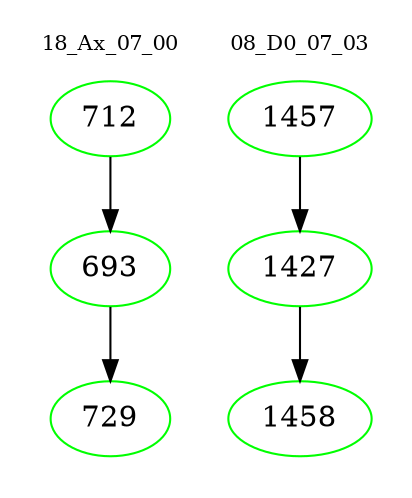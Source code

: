 digraph{
subgraph cluster_0 {
color = white
label = "18_Ax_07_00";
fontsize=10;
T0_712 [label="712", color="green"]
T0_712 -> T0_693 [color="black"]
T0_693 [label="693", color="green"]
T0_693 -> T0_729 [color="black"]
T0_729 [label="729", color="green"]
}
subgraph cluster_1 {
color = white
label = "08_D0_07_03";
fontsize=10;
T1_1457 [label="1457", color="green"]
T1_1457 -> T1_1427 [color="black"]
T1_1427 [label="1427", color="green"]
T1_1427 -> T1_1458 [color="black"]
T1_1458 [label="1458", color="green"]
}
}
